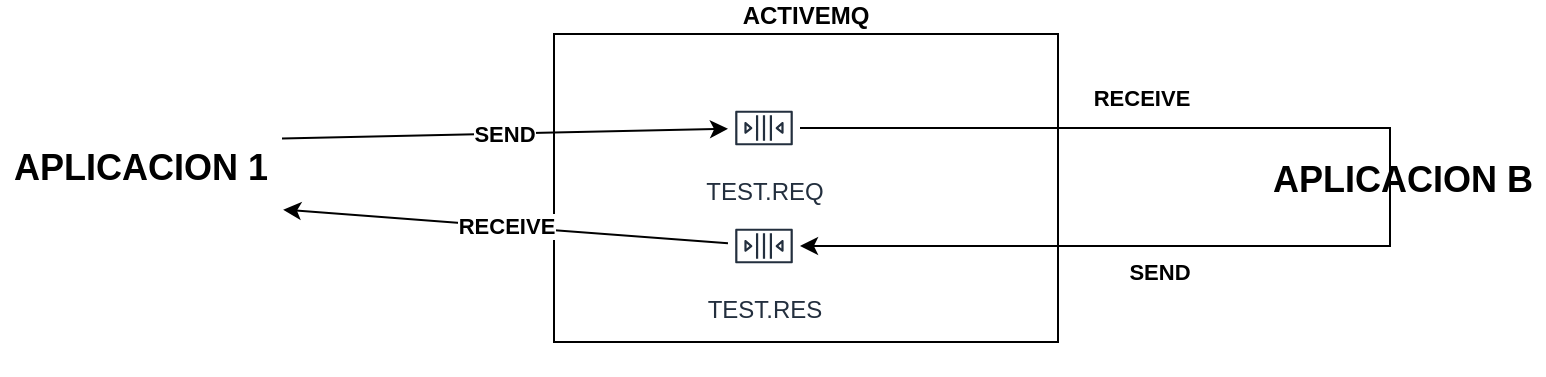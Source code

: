 <mxfile version="15.3.8" type="device"><diagram id="u-yBNo4VbMS6ZVuDaHqh" name="Página-1"><mxGraphModel dx="1021" dy="628" grid="0" gridSize="10" guides="1" tooltips="1" connect="1" arrows="1" fold="1" page="0" pageScale="1" pageWidth="1654" pageHeight="1169" math="0" shadow="0"><root><mxCell id="0"/><mxCell id="1" parent="0"/><mxCell id="rcEFJXXcSDnhRyCvimyW-4" value="ACTIVEMQ&lt;br&gt;&lt;br&gt;&lt;br&gt;&lt;br&gt;&lt;br&gt;&lt;br&gt;&lt;br&gt;&lt;br&gt;&lt;br&gt;&lt;br&gt;&lt;br&gt;&lt;br&gt;&lt;br&gt;" style="rounded=0;whiteSpace=wrap;html=1;strokeColor=default;fillColor=default;fontStyle=1" vertex="1" parent="1"><mxGeometry x="481" y="174" width="252" height="154" as="geometry"/></mxCell><mxCell id="rcEFJXXcSDnhRyCvimyW-5" value="SEND" style="rounded=0;orthogonalLoop=1;jettySize=auto;html=1;exitX=1;exitY=0.25;exitDx=0;exitDy=0;fontStyle=1" edge="1" parent="1" source="rcEFJXXcSDnhRyCvimyW-2" target="rcEFJXXcSDnhRyCvimyW-3"><mxGeometry relative="1" as="geometry"/></mxCell><mxCell id="rcEFJXXcSDnhRyCvimyW-2" value="APLICACION 1" style="text;html=1;strokeColor=none;fillColor=none;align=center;verticalAlign=middle;whiteSpace=wrap;rounded=0;fontSize=18;fontStyle=1" vertex="1" parent="1"><mxGeometry x="204" y="211.5" width="141" height="59" as="geometry"/></mxCell><mxCell id="rcEFJXXcSDnhRyCvimyW-6" value="RECEIVE" style="rounded=0;orthogonalLoop=1;jettySize=auto;html=1;entryX=1.004;entryY=0.853;entryDx=0;entryDy=0;entryPerimeter=0;fontStyle=1" edge="1" parent="1" source="rcEFJXXcSDnhRyCvimyW-8" target="rcEFJXXcSDnhRyCvimyW-2"><mxGeometry relative="1" as="geometry"/></mxCell><mxCell id="rcEFJXXcSDnhRyCvimyW-3" value="TEST.REQ" style="sketch=0;outlineConnect=0;fontColor=#232F3E;gradientColor=none;strokeColor=#232F3E;fillColor=#ffffff;dashed=0;verticalLabelPosition=bottom;verticalAlign=top;align=center;html=1;fontSize=12;fontStyle=0;aspect=fixed;shape=mxgraph.aws4.resourceIcon;resIcon=mxgraph.aws4.queue;" vertex="1" parent="1"><mxGeometry x="568" y="203" width="36" height="36" as="geometry"/></mxCell><mxCell id="rcEFJXXcSDnhRyCvimyW-8" value="TEST.RES" style="sketch=0;outlineConnect=0;fontColor=#232F3E;gradientColor=none;strokeColor=#232F3E;fillColor=#ffffff;dashed=0;verticalLabelPosition=bottom;verticalAlign=top;align=center;html=1;fontSize=12;fontStyle=0;aspect=fixed;shape=mxgraph.aws4.resourceIcon;resIcon=mxgraph.aws4.queue;" vertex="1" parent="1"><mxGeometry x="568" y="262" width="36" height="36" as="geometry"/></mxCell><mxCell id="rcEFJXXcSDnhRyCvimyW-9" value="APLICACION B" style="text;html=1;strokeColor=none;fillColor=none;align=center;verticalAlign=middle;whiteSpace=wrap;rounded=0;fontSize=18;fontStyle=1" vertex="1" parent="1"><mxGeometry x="835" y="229" width="141" height="35" as="geometry"/></mxCell><mxCell id="rcEFJXXcSDnhRyCvimyW-10" value="" style="rounded=0;orthogonalLoop=1;jettySize=auto;html=1;edgeStyle=orthogonalEdgeStyle;" edge="1" parent="1" source="rcEFJXXcSDnhRyCvimyW-3" target="rcEFJXXcSDnhRyCvimyW-8"><mxGeometry relative="1" as="geometry"><mxPoint x="735" y="375" as="sourcePoint"/><mxPoint x="640" y="248" as="targetPoint"/><Array as="points"><mxPoint x="899" y="221"/><mxPoint x="899" y="280"/></Array></mxGeometry></mxCell><mxCell id="rcEFJXXcSDnhRyCvimyW-12" value="RECEIVE" style="text;html=1;strokeColor=none;fillColor=none;align=center;verticalAlign=middle;whiteSpace=wrap;rounded=0;fontSize=11;fontStyle=1" vertex="1" parent="1"><mxGeometry x="755" y="196" width="40" height="20" as="geometry"/></mxCell><mxCell id="rcEFJXXcSDnhRyCvimyW-13" value="SEND" style="text;html=1;strokeColor=none;fillColor=none;align=center;verticalAlign=middle;whiteSpace=wrap;rounded=0;fontSize=11;fontStyle=1" vertex="1" parent="1"><mxGeometry x="764" y="283" width="40" height="20" as="geometry"/></mxCell></root></mxGraphModel></diagram></mxfile>